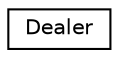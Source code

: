 digraph "Graphical Class Hierarchy"
{
 // LATEX_PDF_SIZE
  edge [fontname="Helvetica",fontsize="10",labelfontname="Helvetica",labelfontsize="10"];
  node [fontname="Helvetica",fontsize="10",shape=record];
  rankdir="LR";
  Node0 [label="Dealer",height=0.2,width=0.4,color="black", fillcolor="white", style="filled",URL="$class_dealer.html",tooltip=" "];
}
